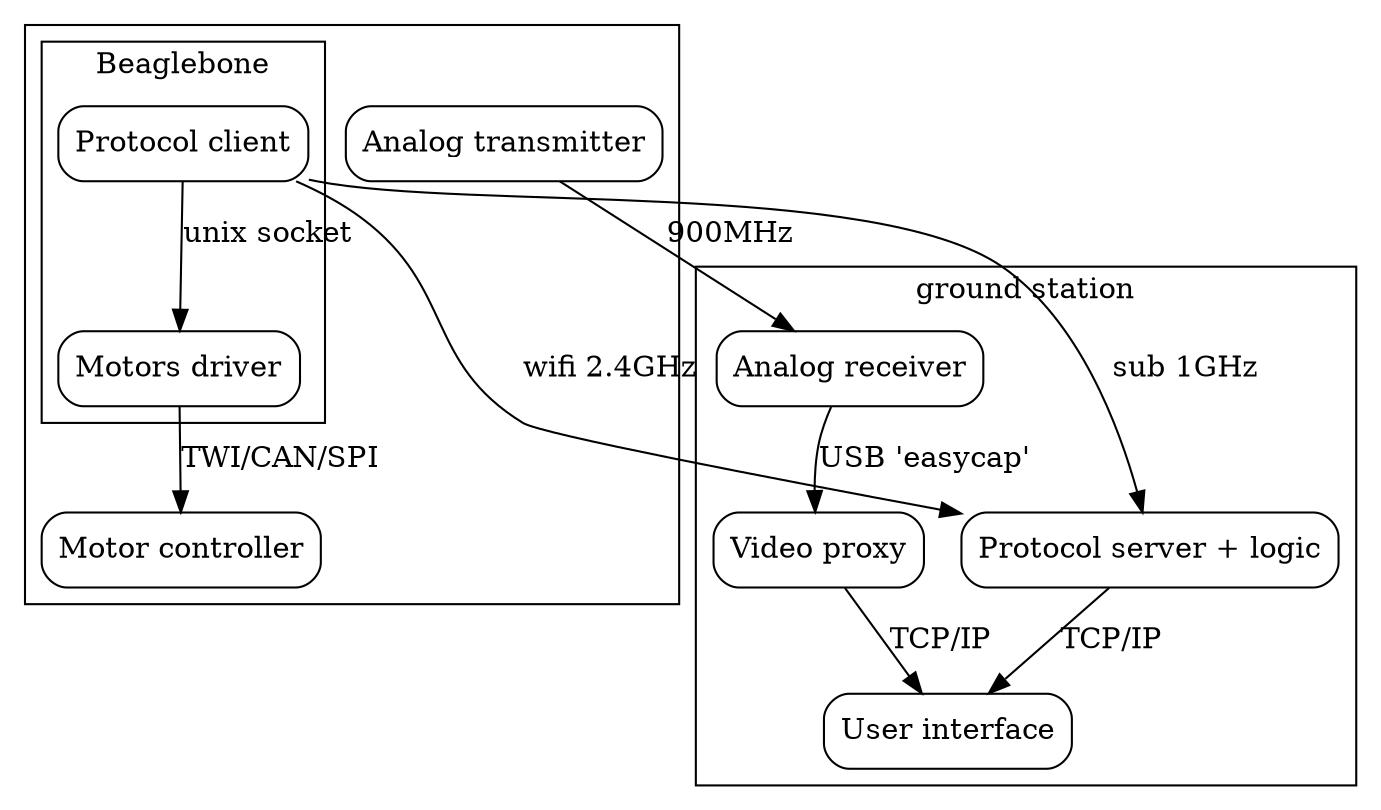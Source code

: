 digraph {
        #rankdir=RL;
        #edge [dir=back];
        node [shape=box, style=rounded];

        subgraph cluster_Lazik {
                 subgraph cluster_main {
                          label = "Beaglebone";
                          driver [label="Motors driver"];
                          client -> driver [label="unix socket"];
                          client [label="Protocol client"];
                 }

                 motor [label="Motor controller"];
                 driver -> motor [label="TWI/CAN/SPI"];
                 transmitter [label="Analog transmitter"];
        }

        subgraph cluster_Groundstation {
                 label = "ground station";
                 server [label="Protocol server + logic"];
                 ui [label="User interface"];
                 receiver [label="Analog receiver"];
                 videoproxy [label="Video proxy"];

                 receiver -> videoproxy [label="USB 'easycap'"];
                 videoproxy -> ui [label="TCP/IP"];
                 server -> ui [label="TCP/IP"];
        }

        client -> server [label="wifi 2.4GHz"];
        client -> server [label="sub 1GHz"];
        transmitter -> receiver [label="900MHz"];
}
